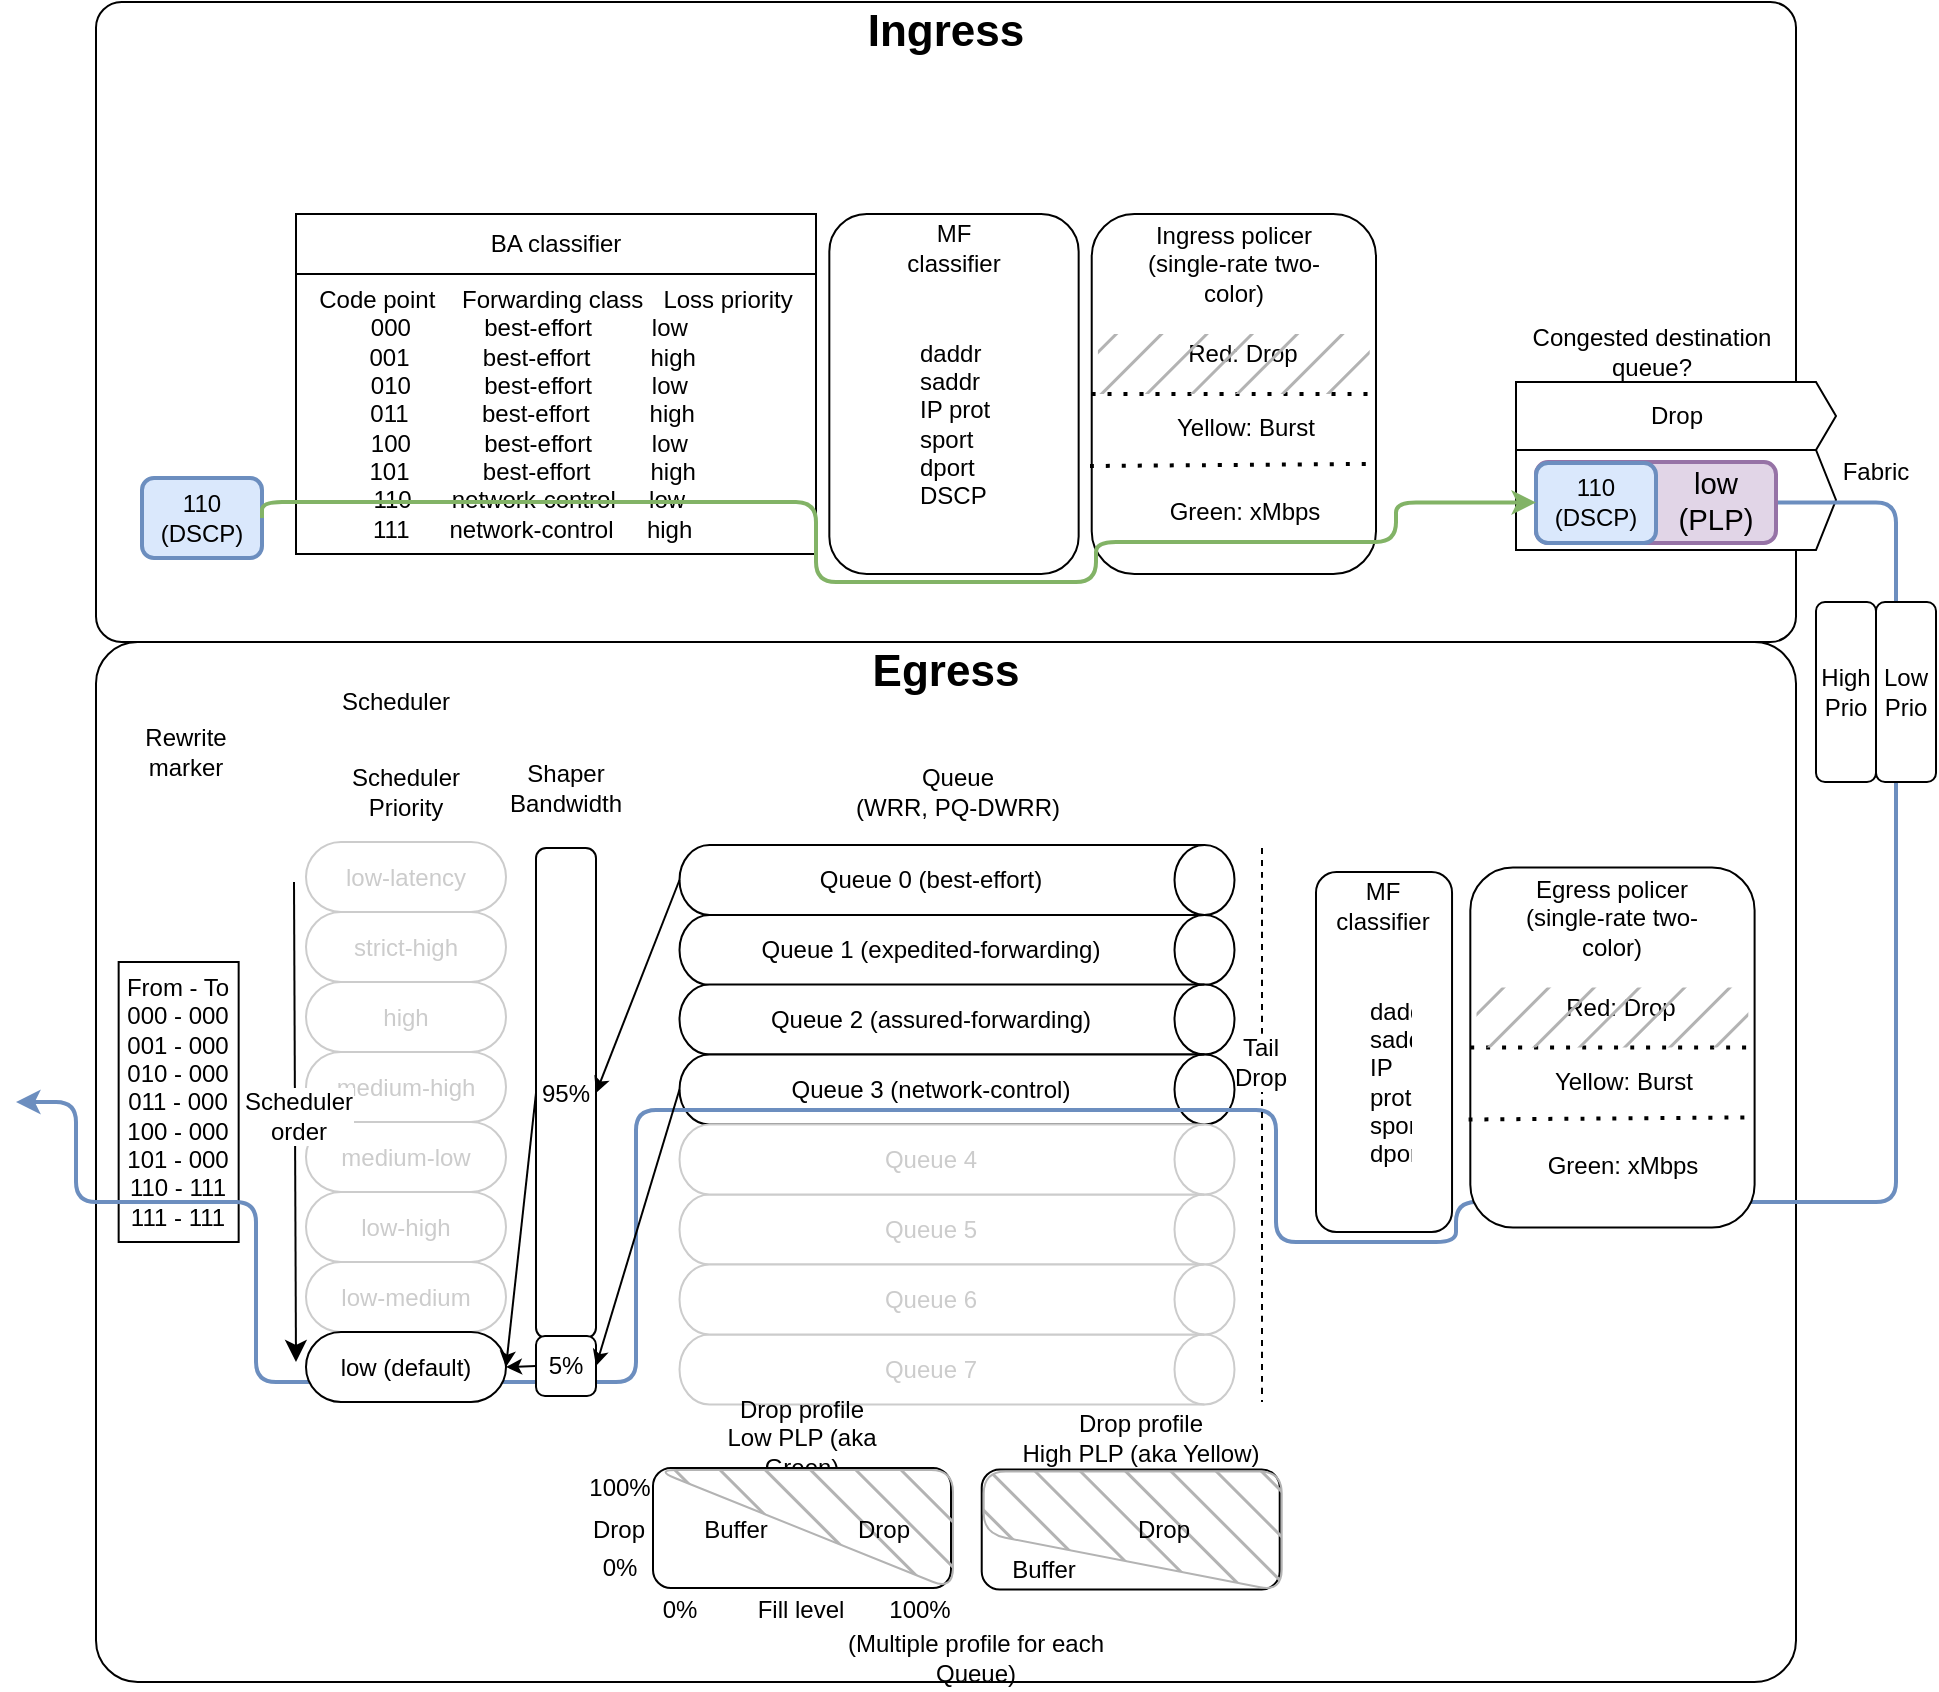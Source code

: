 <mxfile version="26.2.13">
  <diagram name="Page-1" id="kG5d2uivP7wJLAVlX3CE">
    <mxGraphModel dx="1697" dy="1471" grid="1" gridSize="10" guides="1" tooltips="1" connect="1" arrows="1" fold="1" page="1" pageScale="1" pageWidth="850" pageHeight="1100" math="0" shadow="0">
      <root>
        <mxCell id="0" />
        <mxCell id="1" parent="0" />
        <mxCell id="E14LCJ5W_eXGmbQzY-kX-23" value="" style="group;movable=0;resizable=1;rotatable=1;deletable=1;editable=1;locked=0;connectable=0;" parent="1" vertex="1" connectable="0">
          <mxGeometry x="-100" y="110" width="890" height="390" as="geometry" />
        </mxCell>
        <mxCell id="E14LCJ5W_eXGmbQzY-kX-21" value="" style="rounded=1;whiteSpace=wrap;html=1;arcSize=4;" parent="E14LCJ5W_eXGmbQzY-kX-23" vertex="1">
          <mxGeometry width="850" height="320" as="geometry" />
        </mxCell>
        <mxCell id="E14LCJ5W_eXGmbQzY-kX-22" value="&lt;b&gt;&lt;font style=&quot;font-size: 22px;&quot;&gt;Ingress&lt;/font&gt;&lt;/b&gt;" style="text;html=1;align=center;verticalAlign=middle;whiteSpace=wrap;rounded=0;" parent="E14LCJ5W_eXGmbQzY-kX-23" vertex="1">
          <mxGeometry x="352.143" width="145.714" height="30" as="geometry" />
        </mxCell>
        <mxCell id="E14LCJ5W_eXGmbQzY-kX-68" value="" style="group" parent="E14LCJ5W_eXGmbQzY-kX-23" vertex="1" connectable="0">
          <mxGeometry x="366.667" y="106" width="124.667" height="180" as="geometry" />
        </mxCell>
        <mxCell id="E14LCJ5W_eXGmbQzY-kX-67" value="" style="rounded=1;whiteSpace=wrap;html=1;" parent="E14LCJ5W_eXGmbQzY-kX-68" vertex="1">
          <mxGeometry width="124.667" height="180" as="geometry" />
        </mxCell>
        <mxCell id="E14LCJ5W_eXGmbQzY-kX-51" value="MF classifier" style="text;html=1;align=center;verticalAlign=middle;whiteSpace=wrap;rounded=0;" parent="E14LCJ5W_eXGmbQzY-kX-68" vertex="1">
          <mxGeometry x="28.333" y="6.923" width="68.0" height="20.769" as="geometry" />
        </mxCell>
        <mxCell id="E14LCJ5W_eXGmbQzY-kX-73" value="&lt;div&gt;daddr&lt;/div&gt;&lt;div&gt;saddr&lt;/div&gt;&lt;div&gt;IP prot&lt;/div&gt;&lt;div&gt;sport&lt;/div&gt;&lt;div&gt;dport&lt;/div&gt;&lt;div&gt;DSCP&lt;/div&gt;" style="text;strokeColor=none;fillColor=none;align=left;verticalAlign=middle;spacingLeft=4;spacingRight=4;overflow=hidden;points=[[0,0.5],[1,0.5]];portConstraint=eastwest;rotatable=0;whiteSpace=wrap;html=1;" parent="E14LCJ5W_eXGmbQzY-kX-68" vertex="1">
          <mxGeometry x="39.333" y="60" width="57" height="90" as="geometry" />
        </mxCell>
        <mxCell id="E14LCJ5W_eXGmbQzY-kX-70" value="" style="group" parent="E14LCJ5W_eXGmbQzY-kX-23" vertex="1" connectable="0">
          <mxGeometry x="497.86" y="106" width="153.69" height="180" as="geometry" />
        </mxCell>
        <mxCell id="E14LCJ5W_eXGmbQzY-kX-69" value="" style="rounded=1;whiteSpace=wrap;html=1;" parent="E14LCJ5W_eXGmbQzY-kX-70" vertex="1">
          <mxGeometry width="142.14" height="180" as="geometry" />
        </mxCell>
        <mxCell id="E14LCJ5W_eXGmbQzY-kX-50" value="&lt;div&gt;Ingress policer&lt;/div&gt;(single-rate two-color)" style="text;html=1;align=center;verticalAlign=middle;whiteSpace=wrap;rounded=0;" parent="E14LCJ5W_eXGmbQzY-kX-70" vertex="1">
          <mxGeometry x="11.845" y="14.692" width="118.45" height="20.769" as="geometry" />
        </mxCell>
        <mxCell id="aqyKmSVkoHq0Fvc-RwfH-3" value="Green: xMbps" style="text;html=1;align=center;verticalAlign=middle;whiteSpace=wrap;rounded=0;" vertex="1" parent="E14LCJ5W_eXGmbQzY-kX-70">
          <mxGeometry x="34.2" y="134" width="85.29" height="30" as="geometry" />
        </mxCell>
        <mxCell id="aqyKmSVkoHq0Fvc-RwfH-4" value="" style="endArrow=none;dashed=1;html=1;dashPattern=1 3;strokeWidth=2;rounded=0;fontSize=12;startSize=8;endSize=8;curved=1;exitX=-0.006;exitY=0.7;exitDx=0;exitDy=0;exitPerimeter=0;entryX=1;entryY=0.694;entryDx=0;entryDy=0;entryPerimeter=0;" edge="1" parent="E14LCJ5W_eXGmbQzY-kX-70" source="E14LCJ5W_eXGmbQzY-kX-69" target="E14LCJ5W_eXGmbQzY-kX-69">
          <mxGeometry width="50" height="50" relative="1" as="geometry">
            <mxPoint x="35.14" y="130" as="sourcePoint" />
            <mxPoint x="143.14" y="130" as="targetPoint" />
          </mxGeometry>
        </mxCell>
        <mxCell id="aqyKmSVkoHq0Fvc-RwfH-5" value="" style="endArrow=none;dashed=1;html=1;dashPattern=1 3;strokeWidth=2;rounded=0;fontSize=12;startSize=8;endSize=8;curved=1;exitX=0;exitY=0.5;exitDx=0;exitDy=0;entryX=1;entryY=0.5;entryDx=0;entryDy=0;" edge="1" parent="E14LCJ5W_eXGmbQzY-kX-70" source="E14LCJ5W_eXGmbQzY-kX-69" target="E14LCJ5W_eXGmbQzY-kX-69">
          <mxGeometry width="50" height="50" relative="1" as="geometry">
            <mxPoint x="5.61" y="91" as="sourcePoint" />
            <mxPoint x="148.61" y="90" as="targetPoint" />
          </mxGeometry>
        </mxCell>
        <mxCell id="aqyKmSVkoHq0Fvc-RwfH-2" value="Yellow: Burst" style="text;html=1;align=center;verticalAlign=middle;whiteSpace=wrap;rounded=0;" vertex="1" parent="E14LCJ5W_eXGmbQzY-kX-70">
          <mxGeometry x="38.81" y="92" width="76.07" height="30" as="geometry" />
        </mxCell>
        <mxCell id="E14LCJ5W_eXGmbQzY-kX-81" value="&lt;div&gt;Red: Drop&lt;/div&gt;" style="text;html=1;align=center;verticalAlign=middle;whiteSpace=wrap;rounded=0;" parent="E14LCJ5W_eXGmbQzY-kX-70" vertex="1">
          <mxGeometry x="38.812" y="60" width="72.816" height="20.0" as="geometry" />
        </mxCell>
        <mxCell id="aqyKmSVkoHq0Fvc-RwfH-39" value="" style="rounded=0;whiteSpace=wrap;html=1;fillColor=#B3B3B3;fillStyle=hatch;strokeColor=none;" vertex="1" parent="E14LCJ5W_eXGmbQzY-kX-70">
          <mxGeometry x="3.1" y="60" width="135.9" height="30" as="geometry" />
        </mxCell>
        <mxCell id="ce7bkE0VHJTKqh5RO_aL-83" value="Congested destination queue? " style="text;html=1;align=center;verticalAlign=middle;whiteSpace=wrap;rounded=0;" parent="E14LCJ5W_eXGmbQzY-kX-23" vertex="1">
          <mxGeometry x="698" y="160" width="160" height="30" as="geometry" />
        </mxCell>
        <mxCell id="ce7bkE0VHJTKqh5RO_aL-84" value="" style="html=1;shadow=0;dashed=0;align=center;verticalAlign=middle;shape=mxgraph.arrows2.arrow;dy=0;dx=10;notch=0;" parent="E14LCJ5W_eXGmbQzY-kX-23" vertex="1">
          <mxGeometry x="710" y="224" width="160" height="50" as="geometry" />
        </mxCell>
        <mxCell id="ce7bkE0VHJTKqh5RO_aL-86" value="Drop" style="html=1;shadow=0;dashed=0;align=center;verticalAlign=middle;shape=mxgraph.arrows2.arrow;dy=0;dx=10;notch=0;" parent="E14LCJ5W_eXGmbQzY-kX-23" vertex="1">
          <mxGeometry x="710" y="190" width="160" height="34" as="geometry" />
        </mxCell>
        <mxCell id="ce7bkE0VHJTKqh5RO_aL-18" value="&lt;div&gt;High&lt;/div&gt;&lt;div&gt;Prio&lt;/div&gt;" style="rounded=1;whiteSpace=wrap;html=1;" parent="E14LCJ5W_eXGmbQzY-kX-23" vertex="1">
          <mxGeometry x="860" y="300" width="30" height="90" as="geometry" />
        </mxCell>
        <mxCell id="E14LCJ5W_eXGmbQzY-kX-24" value="" style="group;movable=1;resizable=1;rotatable=1;deletable=1;editable=1;locked=0;connectable=0;recursiveResize=0;" parent="1" vertex="1" connectable="0">
          <mxGeometry x="-100" y="430" width="850" height="523.75" as="geometry" />
        </mxCell>
        <mxCell id="E14LCJ5W_eXGmbQzY-kX-25" value="" style="rounded=1;whiteSpace=wrap;html=1;arcSize=4;connectable=0;" parent="E14LCJ5W_eXGmbQzY-kX-24" vertex="1">
          <mxGeometry width="850" height="520" as="geometry" />
        </mxCell>
        <mxCell id="E14LCJ5W_eXGmbQzY-kX-26" value="&lt;font style=&quot;font-size: 22px;&quot;&gt;&lt;b&gt;Egress&lt;/b&gt;&lt;/font&gt;" style="text;html=1;align=center;verticalAlign=middle;whiteSpace=wrap;rounded=0;" parent="E14LCJ5W_eXGmbQzY-kX-24" vertex="1">
          <mxGeometry x="352.143" width="145.714" height="30" as="geometry" />
        </mxCell>
        <mxCell id="E14LCJ5W_eXGmbQzY-kX-61" value="Scheduler" style="text;html=1;align=center;verticalAlign=middle;whiteSpace=wrap;rounded=0;" parent="E14LCJ5W_eXGmbQzY-kX-24" vertex="1">
          <mxGeometry x="116.0" y="15.25" width="68.0" height="30" as="geometry" />
        </mxCell>
        <mxCell id="E14LCJ5W_eXGmbQzY-kX-62" value="Rewrite marker" style="text;html=1;align=center;verticalAlign=middle;whiteSpace=wrap;rounded=0;" parent="E14LCJ5W_eXGmbQzY-kX-24" vertex="1">
          <mxGeometry x="11.333" y="40" width="68.0" height="30" as="geometry" />
        </mxCell>
        <mxCell id="E14LCJ5W_eXGmbQzY-kX-63" value="&lt;div&gt;Queue&lt;/div&gt;&lt;div&gt;(WRR, PQ-DWRR)&lt;/div&gt;" style="text;html=1;align=center;verticalAlign=middle;whiteSpace=wrap;rounded=0;" parent="E14LCJ5W_eXGmbQzY-kX-24" vertex="1">
          <mxGeometry x="352.58" y="60" width="155.85" height="30" as="geometry" />
        </mxCell>
        <mxCell id="E14LCJ5W_eXGmbQzY-kX-78" value="Queue 0 (best-effort)" style="shape=cylinder3;whiteSpace=wrap;html=1;boundedLbl=1;backgroundOutline=1;size=15;rotation=90;horizontal=0;align=center;" parent="E14LCJ5W_eXGmbQzY-kX-24" vertex="1">
          <mxGeometry x="413" y="-19.75" width="35" height="277.5" as="geometry" />
        </mxCell>
        <mxCell id="E14LCJ5W_eXGmbQzY-kX-90" value="From - To&lt;br&gt;000 - 000&lt;br&gt;001 - 000&lt;br&gt;010 - 000&lt;br&gt;011 - 000&lt;br&gt;100 - 000&lt;br&gt;101 - 000&lt;div&gt;110 - 111&lt;/div&gt;&lt;div&gt;111 - 111&lt;/div&gt;" style="text;html=1;align=center;verticalAlign=middle;whiteSpace=wrap;rounded=0;strokeColor=default;" parent="E14LCJ5W_eXGmbQzY-kX-24" vertex="1">
          <mxGeometry x="11.33" y="160" width="60" height="140" as="geometry" />
        </mxCell>
        <mxCell id="E14LCJ5W_eXGmbQzY-kX-91" value="Queue 1 (expedited-forwarding)" style="shape=cylinder3;whiteSpace=wrap;html=1;boundedLbl=1;backgroundOutline=1;size=15;rotation=90;strokeColor=default;align=center;verticalAlign=middle;fontFamily=Helvetica;fontSize=12;fontColor=default;fillColor=default;horizontal=0;" parent="E14LCJ5W_eXGmbQzY-kX-24" vertex="1">
          <mxGeometry x="413" y="15.25" width="35" height="277.5" as="geometry" />
        </mxCell>
        <mxCell id="E14LCJ5W_eXGmbQzY-kX-92" value="Queue 2 (assured-forwarding)" style="shape=cylinder3;whiteSpace=wrap;html=1;boundedLbl=1;backgroundOutline=1;size=15;rotation=90;strokeColor=default;align=center;verticalAlign=middle;fontFamily=Helvetica;fontSize=12;fontColor=default;fillColor=default;horizontal=0;" parent="E14LCJ5W_eXGmbQzY-kX-24" vertex="1">
          <mxGeometry x="413" y="50" width="35" height="277.5" as="geometry" />
        </mxCell>
        <mxCell id="E14LCJ5W_eXGmbQzY-kX-93" value="Queue 3 (network-control)" style="shape=cylinder3;whiteSpace=wrap;html=1;boundedLbl=1;backgroundOutline=1;size=15;rotation=90;strokeColor=default;align=center;verticalAlign=middle;fontFamily=Helvetica;fontSize=12;fontColor=default;fillColor=default;horizontal=0;" parent="E14LCJ5W_eXGmbQzY-kX-24" vertex="1">
          <mxGeometry x="413" y="85" width="35" height="277.5" as="geometry" />
        </mxCell>
        <mxCell id="E14LCJ5W_eXGmbQzY-kX-95" value="Queue 5" style="shape=cylinder3;whiteSpace=wrap;html=1;boundedLbl=1;backgroundOutline=1;size=15;rotation=90;strokeColor=#CCCCCC;align=center;verticalAlign=middle;fontFamily=Helvetica;fontSize=12;fontColor=#CCCCCC;fillColor=default;horizontal=0;" parent="E14LCJ5W_eXGmbQzY-kX-24" vertex="1">
          <mxGeometry x="413" y="155" width="35" height="277.5" as="geometry" />
        </mxCell>
        <mxCell id="E14LCJ5W_eXGmbQzY-kX-94" value="Queue 4" style="shape=cylinder3;whiteSpace=wrap;html=1;boundedLbl=1;backgroundOutline=1;size=15;rotation=90;strokeColor=#CCCCCC;align=center;verticalAlign=middle;fontFamily=Helvetica;fontSize=12;fontColor=#CCCCCC;fillColor=default;horizontal=0;" parent="E14LCJ5W_eXGmbQzY-kX-24" vertex="1">
          <mxGeometry x="413" y="120" width="35" height="277.5" as="geometry" />
        </mxCell>
        <mxCell id="E14LCJ5W_eXGmbQzY-kX-96" value="Queue 7" style="shape=cylinder3;whiteSpace=wrap;html=1;boundedLbl=1;backgroundOutline=1;size=15;rotation=90;strokeColor=#CCCCCC;align=center;verticalAlign=middle;fontFamily=Helvetica;fontSize=12;fontColor=#CCCCCC;fillColor=default;horizontal=0;" parent="E14LCJ5W_eXGmbQzY-kX-24" vertex="1">
          <mxGeometry x="413" y="225" width="35" height="277.5" as="geometry" />
        </mxCell>
        <mxCell id="E14LCJ5W_eXGmbQzY-kX-97" value="Queue 6" style="shape=cylinder3;whiteSpace=wrap;html=1;boundedLbl=1;backgroundOutline=1;size=15;rotation=90;strokeColor=#CCCCCC;align=center;verticalAlign=middle;fontFamily=Helvetica;fontSize=12;fontColor=#CCCCCC;fillColor=default;horizontal=0;" parent="E14LCJ5W_eXGmbQzY-kX-24" vertex="1">
          <mxGeometry x="413" y="190" width="35" height="277.5" as="geometry" />
        </mxCell>
        <mxCell id="ce7bkE0VHJTKqh5RO_aL-8" style="edgeStyle=orthogonalEdgeStyle;rounded=1;orthogonalLoop=1;jettySize=auto;html=1;fillColor=#dae8fc;strokeColor=#6c8ebf;strokeWidth=2;arcSize=20;flowAnimation=0;enumerate=0;orthogonal=0;ignoreEdge=0;noJump=0;bendable=1;exitX=1;exitY=0.5;exitDx=0;exitDy=0;" parent="E14LCJ5W_eXGmbQzY-kX-24" edge="1" source="E14LCJ5W_eXGmbQzY-kX-37">
          <mxGeometry relative="1" as="geometry">
            <mxPoint x="900" y="-60" as="sourcePoint" />
            <Array as="points">
              <mxPoint x="900" y="-70" />
              <mxPoint x="900" y="280" />
              <mxPoint x="680" y="280" />
              <mxPoint x="680" y="300" />
              <mxPoint x="590" y="300" />
              <mxPoint x="590" y="234" />
              <mxPoint x="270" y="234" />
              <mxPoint x="270" y="370" />
              <mxPoint x="80" y="370" />
              <mxPoint x="80" y="280" />
              <mxPoint x="-10" y="280" />
              <mxPoint x="-10" y="230" />
            </Array>
            <mxPoint x="-40" y="230" as="targetPoint" />
          </mxGeometry>
        </mxCell>
        <mxCell id="ce7bkE0VHJTKqh5RO_aL-57" value="low-latency" style="rounded=1;whiteSpace=wrap;html=1;arcSize=50;fontColor=#CCCCCC;strokeColor=#CCCCCC;" parent="E14LCJ5W_eXGmbQzY-kX-24" vertex="1">
          <mxGeometry x="105" y="100" width="100" height="35" as="geometry" />
        </mxCell>
        <mxCell id="ce7bkE0VHJTKqh5RO_aL-60" value="strict-high" style="rounded=1;whiteSpace=wrap;html=1;arcSize=50;fontColor=#CCCCCC;strokeColor=#CCCCCC;" parent="E14LCJ5W_eXGmbQzY-kX-24" vertex="1">
          <mxGeometry x="105" y="135" width="100" height="35" as="geometry" />
        </mxCell>
        <mxCell id="ce7bkE0VHJTKqh5RO_aL-61" value="high" style="rounded=1;whiteSpace=wrap;html=1;arcSize=50;fontColor=#CCCCCC;strokeColor=#CCCCCC;" parent="E14LCJ5W_eXGmbQzY-kX-24" vertex="1">
          <mxGeometry x="105" y="170" width="100" height="35" as="geometry" />
        </mxCell>
        <mxCell id="ce7bkE0VHJTKqh5RO_aL-62" value="medium-high" style="rounded=1;whiteSpace=wrap;html=1;arcSize=50;fontColor=#CCCCCC;strokeColor=#CCCCCC;" parent="E14LCJ5W_eXGmbQzY-kX-24" vertex="1">
          <mxGeometry x="105" y="205" width="100" height="35" as="geometry" />
        </mxCell>
        <mxCell id="ce7bkE0VHJTKqh5RO_aL-63" value="medium-low" style="rounded=1;whiteSpace=wrap;html=1;arcSize=50;fontColor=#CCCCCC;strokeColor=#CCCCCC;" parent="E14LCJ5W_eXGmbQzY-kX-24" vertex="1">
          <mxGeometry x="105" y="240" width="100" height="35" as="geometry" />
        </mxCell>
        <mxCell id="ce7bkE0VHJTKqh5RO_aL-64" value="low-high" style="rounded=1;whiteSpace=wrap;html=1;arcSize=50;fontColor=#CCCCCC;strokeColor=#CCCCCC;" parent="E14LCJ5W_eXGmbQzY-kX-24" vertex="1">
          <mxGeometry x="105" y="275" width="100" height="35" as="geometry" />
        </mxCell>
        <mxCell id="ce7bkE0VHJTKqh5RO_aL-65" value="low-medium" style="rounded=1;whiteSpace=wrap;html=1;arcSize=50;fontColor=#CCCCCC;strokeColor=#CCCCCC;" parent="E14LCJ5W_eXGmbQzY-kX-24" vertex="1">
          <mxGeometry x="105" y="310" width="100" height="35" as="geometry" />
        </mxCell>
        <mxCell id="ce7bkE0VHJTKqh5RO_aL-66" value="low (default)" style="rounded=1;whiteSpace=wrap;html=1;arcSize=50;" parent="E14LCJ5W_eXGmbQzY-kX-24" vertex="1">
          <mxGeometry x="105" y="345" width="100" height="35" as="geometry" />
        </mxCell>
        <mxCell id="ce7bkE0VHJTKqh5RO_aL-70" value="Scheduler Priority" style="text;html=1;align=center;verticalAlign=middle;whiteSpace=wrap;rounded=0;" parent="E14LCJ5W_eXGmbQzY-kX-24" vertex="1">
          <mxGeometry x="125" y="60" width="60" height="30" as="geometry" />
        </mxCell>
        <mxCell id="E14LCJ5W_eXGmbQzY-kX-100" value="&lt;div&gt;95%&lt;/div&gt;" style="rounded=1;whiteSpace=wrap;html=1;arcSize=17;" parent="E14LCJ5W_eXGmbQzY-kX-24" vertex="1">
          <mxGeometry x="220" y="103" width="30" height="245" as="geometry" />
        </mxCell>
        <mxCell id="ce7bkE0VHJTKqh5RO_aL-24" value="&lt;div&gt;5%&lt;/div&gt;" style="rounded=1;whiteSpace=wrap;html=1;" parent="E14LCJ5W_eXGmbQzY-kX-24" vertex="1">
          <mxGeometry x="220" y="347" width="30" height="30" as="geometry" />
        </mxCell>
        <mxCell id="ce7bkE0VHJTKqh5RO_aL-71" value="&lt;div&gt;Shaper&lt;/div&gt;&lt;div&gt;Bandwidth&lt;/div&gt;" style="text;html=1;align=center;verticalAlign=middle;whiteSpace=wrap;rounded=0;" parent="E14LCJ5W_eXGmbQzY-kX-24" vertex="1">
          <mxGeometry x="205" y="57.5" width="60" height="30" as="geometry" />
        </mxCell>
        <mxCell id="ce7bkE0VHJTKqh5RO_aL-69" value="" style="endArrow=classic;html=1;rounded=0;fontSize=12;startSize=8;endSize=5;curved=1;exitX=0.5;exitY=1;exitDx=0;exitDy=0;exitPerimeter=0;entryX=1;entryY=0.5;entryDx=0;entryDy=0;" parent="E14LCJ5W_eXGmbQzY-kX-24" source="E14LCJ5W_eXGmbQzY-kX-93" target="ce7bkE0VHJTKqh5RO_aL-24" edge="1">
          <mxGeometry width="50" height="50" relative="1" as="geometry">
            <mxPoint x="280" y="129" as="sourcePoint" />
            <mxPoint x="250" y="373" as="targetPoint" />
          </mxGeometry>
        </mxCell>
        <mxCell id="ce7bkE0VHJTKqh5RO_aL-68" value="" style="endArrow=classic;html=1;rounded=0;fontSize=12;startSize=8;endSize=5;curved=1;exitX=0.5;exitY=1;exitDx=0;exitDy=0;exitPerimeter=0;entryX=1;entryY=0.5;entryDx=0;entryDy=0;" parent="E14LCJ5W_eXGmbQzY-kX-24" source="E14LCJ5W_eXGmbQzY-kX-78" target="E14LCJ5W_eXGmbQzY-kX-100" edge="1">
          <mxGeometry width="50" height="50" relative="1" as="geometry">
            <mxPoint x="276" y="550" as="sourcePoint" />
            <mxPoint x="216" y="660" as="targetPoint" />
          </mxGeometry>
        </mxCell>
        <mxCell id="ce7bkE0VHJTKqh5RO_aL-72" value="" style="endArrow=classic;html=1;rounded=0;fontSize=12;startSize=8;endSize=5;curved=1;entryX=1;entryY=0.5;entryDx=0;entryDy=0;exitX=0;exitY=0.5;exitDx=0;exitDy=0;" parent="E14LCJ5W_eXGmbQzY-kX-24" source="E14LCJ5W_eXGmbQzY-kX-100" target="ce7bkE0VHJTKqh5RO_aL-66" edge="1">
          <mxGeometry width="50" height="50" relative="1" as="geometry">
            <mxPoint x="170" y="560" as="sourcePoint" />
            <mxPoint x="220" y="510" as="targetPoint" />
          </mxGeometry>
        </mxCell>
        <mxCell id="ce7bkE0VHJTKqh5RO_aL-73" value="" style="endArrow=classic;html=1;rounded=0;fontSize=12;startSize=8;endSize=5;curved=1;entryX=1;entryY=0.5;entryDx=0;entryDy=0;exitX=0;exitY=0.5;exitDx=0;exitDy=0;" parent="E14LCJ5W_eXGmbQzY-kX-24" source="ce7bkE0VHJTKqh5RO_aL-24" target="ce7bkE0VHJTKqh5RO_aL-66" edge="1">
          <mxGeometry width="50" height="50" relative="1" as="geometry">
            <mxPoint x="290" y="570" as="sourcePoint" />
            <mxPoint x="340" y="520" as="targetPoint" />
          </mxGeometry>
        </mxCell>
        <mxCell id="ce7bkE0VHJTKqh5RO_aL-75" value="&lt;div&gt;Drop profile&lt;/div&gt;&lt;div&gt;Low PLP (aka Green)&lt;/div&gt;" style="text;html=1;align=center;verticalAlign=middle;whiteSpace=wrap;rounded=0;" parent="E14LCJ5W_eXGmbQzY-kX-24" vertex="1">
          <mxGeometry x="297.37" y="388" width="112.26" height="20" as="geometry" />
        </mxCell>
        <mxCell id="9Cvu3uH8e4-jwWgG8o9k-1" value="" style="endArrow=classic;html=1;rounded=0;fontSize=12;startSize=8;endSize=8;curved=1;horizontal=0;" parent="E14LCJ5W_eXGmbQzY-kX-24" edge="1">
          <mxGeometry width="50" height="50" relative="1" as="geometry">
            <mxPoint x="99" y="120" as="sourcePoint" />
            <mxPoint x="100" y="360" as="targetPoint" />
          </mxGeometry>
        </mxCell>
        <mxCell id="9Cvu3uH8e4-jwWgG8o9k-2" value="&lt;div&gt;Scheduler&lt;/div&gt;&lt;div&gt;order&lt;/div&gt;" style="edgeLabel;html=1;align=center;verticalAlign=middle;resizable=0;points=[];fontSize=12;" parent="9Cvu3uH8e4-jwWgG8o9k-1" vertex="1" connectable="0">
          <mxGeometry x="-0.03" y="1" relative="1" as="geometry">
            <mxPoint as="offset" />
          </mxGeometry>
        </mxCell>
        <mxCell id="aqyKmSVkoHq0Fvc-RwfH-10" value="" style="group" vertex="1" connectable="0" parent="E14LCJ5W_eXGmbQzY-kX-24">
          <mxGeometry x="278.5" y="413" width="150" height="61" as="geometry" />
        </mxCell>
        <mxCell id="aqyKmSVkoHq0Fvc-RwfH-6" value="" style="rounded=1;whiteSpace=wrap;html=1;" vertex="1" parent="aqyKmSVkoHq0Fvc-RwfH-10">
          <mxGeometry width="149" height="60" as="geometry" />
        </mxCell>
        <mxCell id="aqyKmSVkoHq0Fvc-RwfH-9" value="" style="html=1;strokeWidth=1;shape=manualInput;whiteSpace=wrap;rounded=1;size=60;arcSize=22;direction=east;fillStyle=hatch;fillColor=#B3B3B3;strokeColor=#B3B3B3;flipV=1;" vertex="1" parent="aqyKmSVkoHq0Fvc-RwfH-10">
          <mxGeometry x="1" y="1" width="149" height="60" as="geometry" />
        </mxCell>
        <mxCell id="aqyKmSVkoHq0Fvc-RwfH-11" value="Drop" style="text;html=1;align=center;verticalAlign=middle;whiteSpace=wrap;rounded=0;" vertex="1" parent="aqyKmSVkoHq0Fvc-RwfH-10">
          <mxGeometry x="90" y="19" width="50" height="24" as="geometry" />
        </mxCell>
        <mxCell id="aqyKmSVkoHq0Fvc-RwfH-12" value="Buffer" style="text;html=1;align=center;verticalAlign=middle;whiteSpace=wrap;rounded=0;" vertex="1" parent="aqyKmSVkoHq0Fvc-RwfH-10">
          <mxGeometry x="11.5" y="16" width="60" height="30" as="geometry" />
        </mxCell>
        <mxCell id="ce7bkE0VHJTKqh5RO_aL-81" value="&lt;div&gt;Fill level&lt;/div&gt;" style="text;html=1;align=center;verticalAlign=middle;whiteSpace=wrap;rounded=0;" parent="E14LCJ5W_eXGmbQzY-kX-24" vertex="1">
          <mxGeometry x="328.5" y="474" width="46.5" height="19" as="geometry" />
        </mxCell>
        <mxCell id="ce7bkE0VHJTKqh5RO_aL-82" value="&lt;div&gt;Drop&lt;/div&gt;" style="text;html=1;align=center;verticalAlign=middle;whiteSpace=wrap;rounded=0;" parent="E14LCJ5W_eXGmbQzY-kX-24" vertex="1">
          <mxGeometry x="243.5" y="435.5" width="35" height="17.5" as="geometry" />
        </mxCell>
        <mxCell id="aqyKmSVkoHq0Fvc-RwfH-13" value="0%" style="text;html=1;align=center;verticalAlign=middle;whiteSpace=wrap;rounded=0;" vertex="1" parent="E14LCJ5W_eXGmbQzY-kX-24">
          <mxGeometry x="275.58" y="474" width="32.14" height="20" as="geometry" />
        </mxCell>
        <mxCell id="aqyKmSVkoHq0Fvc-RwfH-14" value="100%" style="text;html=1;align=center;verticalAlign=middle;whiteSpace=wrap;rounded=0;" vertex="1" parent="E14LCJ5W_eXGmbQzY-kX-24">
          <mxGeometry x="396.36" y="474" width="32.14" height="20" as="geometry" />
        </mxCell>
        <mxCell id="aqyKmSVkoHq0Fvc-RwfH-15" value="0%" style="text;html=1;align=center;verticalAlign=middle;whiteSpace=wrap;rounded=0;" vertex="1" parent="E14LCJ5W_eXGmbQzY-kX-24">
          <mxGeometry x="246.36" y="453" width="32.14" height="20" as="geometry" />
        </mxCell>
        <mxCell id="aqyKmSVkoHq0Fvc-RwfH-16" value="100%" style="text;html=1;align=center;verticalAlign=middle;whiteSpace=wrap;rounded=0;" vertex="1" parent="E14LCJ5W_eXGmbQzY-kX-24">
          <mxGeometry x="246.36" y="413" width="32.14" height="20" as="geometry" />
        </mxCell>
        <mxCell id="aqyKmSVkoHq0Fvc-RwfH-25" value="" style="group" vertex="1" connectable="0" parent="E14LCJ5W_eXGmbQzY-kX-24">
          <mxGeometry x="442.86" y="413.75" width="159.5" height="61" as="geometry" />
        </mxCell>
        <mxCell id="aqyKmSVkoHq0Fvc-RwfH-26" value="" style="rounded=1;whiteSpace=wrap;html=1;" vertex="1" parent="aqyKmSVkoHq0Fvc-RwfH-25">
          <mxGeometry width="149" height="60" as="geometry" />
        </mxCell>
        <mxCell id="aqyKmSVkoHq0Fvc-RwfH-27" value="" style="html=1;strokeWidth=1;shape=manualInput;whiteSpace=wrap;rounded=1;size=29;arcSize=22;direction=west;fillStyle=hatch;fillColor=#B3B3B3;strokeColor=#B3B3B3;flipH=1;" vertex="1" parent="aqyKmSVkoHq0Fvc-RwfH-25">
          <mxGeometry x="1" y="1" width="149" height="60" as="geometry" />
        </mxCell>
        <mxCell id="aqyKmSVkoHq0Fvc-RwfH-28" value="Drop" style="text;html=1;align=center;verticalAlign=middle;whiteSpace=wrap;rounded=0;" vertex="1" parent="aqyKmSVkoHq0Fvc-RwfH-25">
          <mxGeometry x="61" y="22.5" width="60" height="15" as="geometry" />
        </mxCell>
        <mxCell id="aqyKmSVkoHq0Fvc-RwfH-29" value="Buffer" style="text;html=1;align=center;verticalAlign=middle;whiteSpace=wrap;rounded=0;" vertex="1" parent="aqyKmSVkoHq0Fvc-RwfH-25">
          <mxGeometry x="1" y="40" width="60" height="21" as="geometry" />
        </mxCell>
        <mxCell id="aqyKmSVkoHq0Fvc-RwfH-32" value="(Multiple profile for each Queue)" style="text;html=1;align=center;verticalAlign=middle;whiteSpace=wrap;rounded=0;" vertex="1" parent="E14LCJ5W_eXGmbQzY-kX-24">
          <mxGeometry x="355" y="493" width="170" height="30" as="geometry" />
        </mxCell>
        <mxCell id="aqyKmSVkoHq0Fvc-RwfH-33" value="&lt;div&gt;Drop profile&lt;/div&gt;&lt;div&gt;High PLP (aka Yellow)&lt;/div&gt;" style="text;html=1;align=center;verticalAlign=middle;whiteSpace=wrap;rounded=0;" vertex="1" parent="E14LCJ5W_eXGmbQzY-kX-24">
          <mxGeometry x="461.89" y="388" width="121.45" height="20" as="geometry" />
        </mxCell>
        <mxCell id="aqyKmSVkoHq0Fvc-RwfH-34" value="" style="endArrow=none;dashed=1;html=1;rounded=0;fontSize=12;startSize=8;endSize=8;curved=1;" edge="1" parent="E14LCJ5W_eXGmbQzY-kX-24">
          <mxGeometry width="50" height="50" relative="1" as="geometry">
            <mxPoint x="583" y="103" as="sourcePoint" />
            <mxPoint x="583" y="380" as="targetPoint" />
          </mxGeometry>
        </mxCell>
        <mxCell id="aqyKmSVkoHq0Fvc-RwfH-36" value="&lt;div&gt;Tail&lt;/div&gt;&lt;div&gt;Drop&lt;/div&gt;" style="edgeLabel;html=1;align=center;verticalAlign=middle;resizable=0;points=[];fontSize=12;" vertex="1" connectable="0" parent="aqyKmSVkoHq0Fvc-RwfH-34">
          <mxGeometry x="-0.922" relative="1" as="geometry">
            <mxPoint x="-1" y="96" as="offset" />
          </mxGeometry>
        </mxCell>
        <mxCell id="aqyKmSVkoHq0Fvc-RwfH-40" value="" style="group" vertex="1" connectable="0" parent="E14LCJ5W_eXGmbQzY-kX-24">
          <mxGeometry x="687.16" y="112.75" width="153.69" height="180" as="geometry" />
        </mxCell>
        <mxCell id="aqyKmSVkoHq0Fvc-RwfH-41" value="" style="rounded=1;whiteSpace=wrap;html=1;" vertex="1" parent="aqyKmSVkoHq0Fvc-RwfH-40">
          <mxGeometry width="142.14" height="180" as="geometry" />
        </mxCell>
        <mxCell id="aqyKmSVkoHq0Fvc-RwfH-42" value="&lt;div&gt;Egress policer&lt;/div&gt;(single-rate two-color)" style="text;html=1;align=center;verticalAlign=middle;whiteSpace=wrap;rounded=0;" vertex="1" parent="aqyKmSVkoHq0Fvc-RwfH-40">
          <mxGeometry x="11.845" y="14.692" width="118.45" height="20.769" as="geometry" />
        </mxCell>
        <mxCell id="aqyKmSVkoHq0Fvc-RwfH-43" value="Green: xMbps" style="text;html=1;align=center;verticalAlign=middle;whiteSpace=wrap;rounded=0;" vertex="1" parent="aqyKmSVkoHq0Fvc-RwfH-40">
          <mxGeometry x="34.2" y="134" width="85.29" height="30" as="geometry" />
        </mxCell>
        <mxCell id="aqyKmSVkoHq0Fvc-RwfH-44" value="" style="endArrow=none;dashed=1;html=1;dashPattern=1 3;strokeWidth=2;rounded=0;fontSize=12;startSize=8;endSize=8;curved=1;exitX=-0.006;exitY=0.7;exitDx=0;exitDy=0;exitPerimeter=0;entryX=1;entryY=0.694;entryDx=0;entryDy=0;entryPerimeter=0;" edge="1" parent="aqyKmSVkoHq0Fvc-RwfH-40" source="aqyKmSVkoHq0Fvc-RwfH-41" target="aqyKmSVkoHq0Fvc-RwfH-41">
          <mxGeometry width="50" height="50" relative="1" as="geometry">
            <mxPoint x="35.14" y="130" as="sourcePoint" />
            <mxPoint x="143.14" y="130" as="targetPoint" />
          </mxGeometry>
        </mxCell>
        <mxCell id="aqyKmSVkoHq0Fvc-RwfH-45" value="" style="endArrow=none;dashed=1;html=1;dashPattern=1 3;strokeWidth=2;rounded=0;fontSize=12;startSize=8;endSize=8;curved=1;exitX=0;exitY=0.5;exitDx=0;exitDy=0;entryX=1;entryY=0.5;entryDx=0;entryDy=0;" edge="1" parent="aqyKmSVkoHq0Fvc-RwfH-40" source="aqyKmSVkoHq0Fvc-RwfH-41" target="aqyKmSVkoHq0Fvc-RwfH-41">
          <mxGeometry width="50" height="50" relative="1" as="geometry">
            <mxPoint x="5.61" y="91" as="sourcePoint" />
            <mxPoint x="148.61" y="90" as="targetPoint" />
          </mxGeometry>
        </mxCell>
        <mxCell id="aqyKmSVkoHq0Fvc-RwfH-46" value="Yellow: Burst" style="text;html=1;align=center;verticalAlign=middle;whiteSpace=wrap;rounded=0;" vertex="1" parent="aqyKmSVkoHq0Fvc-RwfH-40">
          <mxGeometry x="38.81" y="92" width="76.07" height="30" as="geometry" />
        </mxCell>
        <mxCell id="aqyKmSVkoHq0Fvc-RwfH-47" value="&lt;div&gt;Red: Drop&lt;/div&gt;" style="text;html=1;align=center;verticalAlign=middle;whiteSpace=wrap;rounded=0;" vertex="1" parent="aqyKmSVkoHq0Fvc-RwfH-40">
          <mxGeometry x="38.812" y="60" width="72.816" height="20.0" as="geometry" />
        </mxCell>
        <mxCell id="aqyKmSVkoHq0Fvc-RwfH-48" value="" style="rounded=0;whiteSpace=wrap;html=1;fillColor=#B3B3B3;fillStyle=hatch;strokeColor=none;" vertex="1" parent="aqyKmSVkoHq0Fvc-RwfH-40">
          <mxGeometry x="3.1" y="60" width="135.9" height="30" as="geometry" />
        </mxCell>
        <mxCell id="aqyKmSVkoHq0Fvc-RwfH-49" value="" style="group" vertex="1" connectable="0" parent="E14LCJ5W_eXGmbQzY-kX-24">
          <mxGeometry x="610" y="115" width="68.02" height="180" as="geometry" />
        </mxCell>
        <mxCell id="aqyKmSVkoHq0Fvc-RwfH-50" value="" style="rounded=1;whiteSpace=wrap;html=1;" vertex="1" parent="aqyKmSVkoHq0Fvc-RwfH-49">
          <mxGeometry width="68.02" height="180" as="geometry" />
        </mxCell>
        <mxCell id="aqyKmSVkoHq0Fvc-RwfH-51" value="MF classifier" style="text;html=1;align=center;verticalAlign=middle;whiteSpace=wrap;rounded=0;" vertex="1" parent="aqyKmSVkoHq0Fvc-RwfH-49">
          <mxGeometry x="15.459" y="6.923" width="37.102" height="20.769" as="geometry" />
        </mxCell>
        <mxCell id="aqyKmSVkoHq0Fvc-RwfH-52" value="&lt;div&gt;daddr&lt;/div&gt;&lt;div&gt;saddr&lt;/div&gt;&lt;div&gt;IP prot&lt;/div&gt;&lt;div&gt;sport&lt;/div&gt;&lt;div&gt;dport&lt;/div&gt;&lt;div&gt;DSCP&lt;/div&gt;" style="text;strokeColor=none;fillColor=none;align=left;verticalAlign=middle;spacingLeft=4;spacingRight=4;overflow=hidden;points=[[0,0.5],[1,0.5]];portConstraint=eastwest;rotatable=0;whiteSpace=wrap;html=1;" vertex="1" parent="aqyKmSVkoHq0Fvc-RwfH-49">
          <mxGeometry x="21.461" y="60" width="31.1" height="90" as="geometry" />
        </mxCell>
        <mxCell id="E14LCJ5W_eXGmbQzY-kX-32" value="" style="group;rounded=0;" parent="1" vertex="1" connectable="0">
          <mxGeometry x="-77" y="348" width="60" height="40" as="geometry" />
        </mxCell>
        <mxCell id="E14LCJ5W_eXGmbQzY-kX-18" value="" style="rounded=1;whiteSpace=wrap;html=1;strokeWidth=2;fillColor=#dae8fc;strokeColor=#6c8ebf;" parent="E14LCJ5W_eXGmbQzY-kX-32" vertex="1">
          <mxGeometry width="60" height="40" as="geometry" />
        </mxCell>
        <mxCell id="E14LCJ5W_eXGmbQzY-kX-20" value="110 (DSCP)" style="text;html=1;align=center;verticalAlign=middle;whiteSpace=wrap;rounded=0;" parent="E14LCJ5W_eXGmbQzY-kX-32" vertex="1">
          <mxGeometry y="5" width="60" height="30" as="geometry" />
        </mxCell>
        <mxCell id="E14LCJ5W_eXGmbQzY-kX-39" value="" style="group;movable=1;resizable=1;rotatable=1;deletable=1;editable=1;locked=0;connectable=1;" parent="1" vertex="1" connectable="0">
          <mxGeometry x="620" y="340" width="120" height="40.5" as="geometry" />
        </mxCell>
        <mxCell id="E14LCJ5W_eXGmbQzY-kX-35" value="" style="rounded=1;whiteSpace=wrap;html=1;strokeWidth=2;fillColor=#e1d5e7;strokeColor=#9673a6;container=0;movable=1;resizable=1;rotatable=1;deletable=1;editable=1;locked=0;connectable=1;" parent="E14LCJ5W_eXGmbQzY-kX-39" vertex="1">
          <mxGeometry width="120" height="40.5" as="geometry" />
        </mxCell>
        <mxCell id="E14LCJ5W_eXGmbQzY-kX-36" value="" style="rounded=1;whiteSpace=wrap;html=1;strokeWidth=2;fillColor=#dae8fc;strokeColor=#6c8ebf;container=0;movable=1;resizable=1;rotatable=1;deletable=1;editable=1;locked=0;connectable=1;" parent="E14LCJ5W_eXGmbQzY-kX-39" vertex="1">
          <mxGeometry y="0.5" width="60" height="40" as="geometry" />
        </mxCell>
        <mxCell id="E14LCJ5W_eXGmbQzY-kX-37" value="&lt;div&gt;&lt;span id=&quot;docs-internal-guid-3cf29f75-7fff-9f79-dc8e-d7f21d045dcd&quot; style=&quot;font-size:11pt;font-family:Arial,sans-serif;color:#000000;background-color:transparent;font-weight:400;font-style:normal;font-variant:normal;text-decoration:none;vertical-align:baseline;white-space:pre;white-space:pre-wrap;&quot;&gt;low&lt;/span&gt;&lt;/div&gt;&lt;div&gt;&lt;span id=&quot;docs-internal-guid-3cf29f75-7fff-9f79-dc8e-d7f21d045dcd&quot; style=&quot;font-size:11pt;font-family:Arial,sans-serif;color:#000000;background-color:transparent;font-weight:400;font-style:normal;font-variant:normal;text-decoration:none;vertical-align:baseline;white-space:pre;white-space:pre-wrap;&quot;&gt;(PLP)&lt;/span&gt;&lt;/div&gt;" style="text;html=1;align=center;verticalAlign=middle;whiteSpace=wrap;rounded=0;container=0;movable=1;resizable=1;rotatable=1;deletable=1;editable=1;locked=0;connectable=1;" parent="E14LCJ5W_eXGmbQzY-kX-39" vertex="1">
          <mxGeometry x="60" y="5.25" width="60" height="30" as="geometry" />
        </mxCell>
        <mxCell id="E14LCJ5W_eXGmbQzY-kX-38" value="110 (DSCP)" style="text;html=1;align=center;verticalAlign=middle;whiteSpace=wrap;rounded=0;container=0;movable=1;resizable=1;rotatable=1;deletable=1;editable=1;locked=0;connectable=1;" parent="E14LCJ5W_eXGmbQzY-kX-39" vertex="1">
          <mxGeometry y="5.25" width="60" height="30" as="geometry" />
        </mxCell>
        <mxCell id="E14LCJ5W_eXGmbQzY-kX-48" value="" style="group" parent="1" vertex="1" connectable="0">
          <mxGeometry y="216" width="260" height="170" as="geometry" />
        </mxCell>
        <mxCell id="E14LCJ5W_eXGmbQzY-kX-40" value="BA classifier" style="text;html=1;align=center;verticalAlign=middle;whiteSpace=wrap;rounded=0;strokeColor=default;" parent="E14LCJ5W_eXGmbQzY-kX-48" vertex="1">
          <mxGeometry width="260" height="30" as="geometry" />
        </mxCell>
        <mxCell id="E14LCJ5W_eXGmbQzY-kX-41" value="Code point&amp;nbsp;&amp;nbsp;&amp;nbsp; Forwarding class&amp;nbsp;&amp;nbsp; Loss priority&lt;br&gt;&amp;nbsp;000&amp;nbsp;&amp;nbsp;&amp;nbsp;&amp;nbsp;&amp;nbsp;&amp;nbsp;&amp;nbsp;&amp;nbsp;&amp;nbsp;&amp;nbsp; best-effort&amp;nbsp;&amp;nbsp;&amp;nbsp;&amp;nbsp;&amp;nbsp;&amp;nbsp;&amp;nbsp;&amp;nbsp; low&amp;nbsp;&amp;nbsp;&amp;nbsp;&amp;nbsp;&amp;nbsp;&amp;nbsp;&amp;nbsp; &amp;nbsp;&lt;br&gt;&amp;nbsp;001&amp;nbsp;&amp;nbsp;&amp;nbsp;&amp;nbsp;&amp;nbsp;&amp;nbsp;&amp;nbsp;&amp;nbsp;&amp;nbsp;&amp;nbsp; best-effort&amp;nbsp;&amp;nbsp;&amp;nbsp;&amp;nbsp;&amp;nbsp;&amp;nbsp;&amp;nbsp;&amp;nbsp; high&amp;nbsp;&amp;nbsp;&amp;nbsp;&amp;nbsp;&amp;nbsp;&amp;nbsp; &amp;nbsp;&lt;br&gt;&amp;nbsp;010&amp;nbsp;&amp;nbsp;&amp;nbsp;&amp;nbsp;&amp;nbsp;&amp;nbsp;&amp;nbsp;&amp;nbsp;&amp;nbsp;&amp;nbsp; best-effort&amp;nbsp;&amp;nbsp;&amp;nbsp;&amp;nbsp;&amp;nbsp;&amp;nbsp;&amp;nbsp;&amp;nbsp; low&amp;nbsp;&amp;nbsp;&amp;nbsp;&amp;nbsp;&amp;nbsp;&amp;nbsp;&amp;nbsp; &amp;nbsp;&lt;br&gt;&amp;nbsp;011&amp;nbsp;&amp;nbsp;&amp;nbsp;&amp;nbsp;&amp;nbsp;&amp;nbsp;&amp;nbsp;&amp;nbsp;&amp;nbsp;&amp;nbsp; best-effort&amp;nbsp;&amp;nbsp;&amp;nbsp;&amp;nbsp;&amp;nbsp;&amp;nbsp;&amp;nbsp;&amp;nbsp; high&amp;nbsp;&amp;nbsp;&amp;nbsp;&amp;nbsp;&amp;nbsp;&amp;nbsp; &amp;nbsp;&lt;br&gt;&amp;nbsp;100&amp;nbsp;&amp;nbsp;&amp;nbsp;&amp;nbsp;&amp;nbsp;&amp;nbsp;&amp;nbsp;&amp;nbsp;&amp;nbsp;&amp;nbsp; best-effort&amp;nbsp;&amp;nbsp;&amp;nbsp;&amp;nbsp;&amp;nbsp;&amp;nbsp;&amp;nbsp;&amp;nbsp; low&amp;nbsp;&amp;nbsp;&amp;nbsp;&amp;nbsp;&amp;nbsp;&amp;nbsp;&amp;nbsp; &amp;nbsp;&lt;br&gt;&amp;nbsp;101&amp;nbsp;&amp;nbsp;&amp;nbsp;&amp;nbsp;&amp;nbsp;&amp;nbsp;&amp;nbsp;&amp;nbsp;&amp;nbsp;&amp;nbsp; best-effort&amp;nbsp;&amp;nbsp;&amp;nbsp;&amp;nbsp;&amp;nbsp;&amp;nbsp;&amp;nbsp;&amp;nbsp; high&amp;nbsp;&amp;nbsp;&amp;nbsp;&amp;nbsp;&amp;nbsp;&amp;nbsp; &amp;nbsp;&lt;br&gt;&lt;div&gt;&amp;nbsp;110&amp;nbsp; &amp;nbsp; &amp;nbsp; network-control&amp;nbsp;&amp;nbsp;&amp;nbsp;&amp;nbsp; low&amp;nbsp;&amp;nbsp;&amp;nbsp; &amp;nbsp; &amp;nbsp;&amp;nbsp;&amp;nbsp; &lt;br&gt;&lt;/div&gt;&lt;div&gt;111&amp;nbsp; &amp;nbsp; &amp;nbsp; network-control&amp;nbsp;&amp;nbsp;&amp;nbsp;&amp;nbsp; high&amp;nbsp;&amp;nbsp;&amp;nbsp;&amp;nbsp;&amp;nbsp;&amp;nbsp;&amp;nbsp; &lt;br&gt;&lt;/div&gt;" style="text;html=1;align=center;verticalAlign=middle;whiteSpace=wrap;rounded=0;strokeColor=default;" parent="E14LCJ5W_eXGmbQzY-kX-48" vertex="1">
          <mxGeometry y="30" width="260" height="140" as="geometry" />
        </mxCell>
        <mxCell id="E14LCJ5W_eXGmbQzY-kX-53" value="&lt;div&gt;Fabric&lt;/div&gt;" style="text;html=1;align=center;verticalAlign=middle;whiteSpace=wrap;rounded=0;" parent="1" vertex="1">
          <mxGeometry x="760" y="330" width="60" height="30" as="geometry" />
        </mxCell>
        <mxCell id="ce7bkE0VHJTKqh5RO_aL-19" value="&lt;div&gt;Low&lt;/div&gt;&lt;div&gt;Prio&lt;/div&gt;" style="rounded=1;whiteSpace=wrap;html=1;" parent="1" vertex="1">
          <mxGeometry x="790" y="410" width="30" height="90" as="geometry" />
        </mxCell>
        <mxCell id="aqyKmSVkoHq0Fvc-RwfH-38" style="edgeStyle=orthogonalEdgeStyle;rounded=1;orthogonalLoop=1;jettySize=auto;html=1;entryX=0;entryY=0.5;entryDx=0;entryDy=0;exitX=1;exitY=0.5;exitDx=0;exitDy=0;fillColor=#d5e8d4;strokeColor=#82b366;strokeWidth=2;arcSize=20;flowAnimation=0;enumerate=0;orthogonal=0;ignoreEdge=0;noJump=0;bendable=1;curved=0;" edge="1" parent="1" source="E14LCJ5W_eXGmbQzY-kX-18" target="E14LCJ5W_eXGmbQzY-kX-38">
          <mxGeometry relative="1" as="geometry">
            <mxPoint x="-7" y="378" as="sourcePoint" />
            <Array as="points">
              <mxPoint x="-17" y="360" />
              <mxPoint x="260" y="360" />
              <mxPoint x="260" y="400" />
              <mxPoint x="400" y="400" />
              <mxPoint x="400" y="380" />
              <mxPoint x="550" y="380" />
              <mxPoint x="550" y="360" />
            </Array>
            <mxPoint x="630" y="370" as="targetPoint" />
          </mxGeometry>
        </mxCell>
      </root>
    </mxGraphModel>
  </diagram>
</mxfile>
